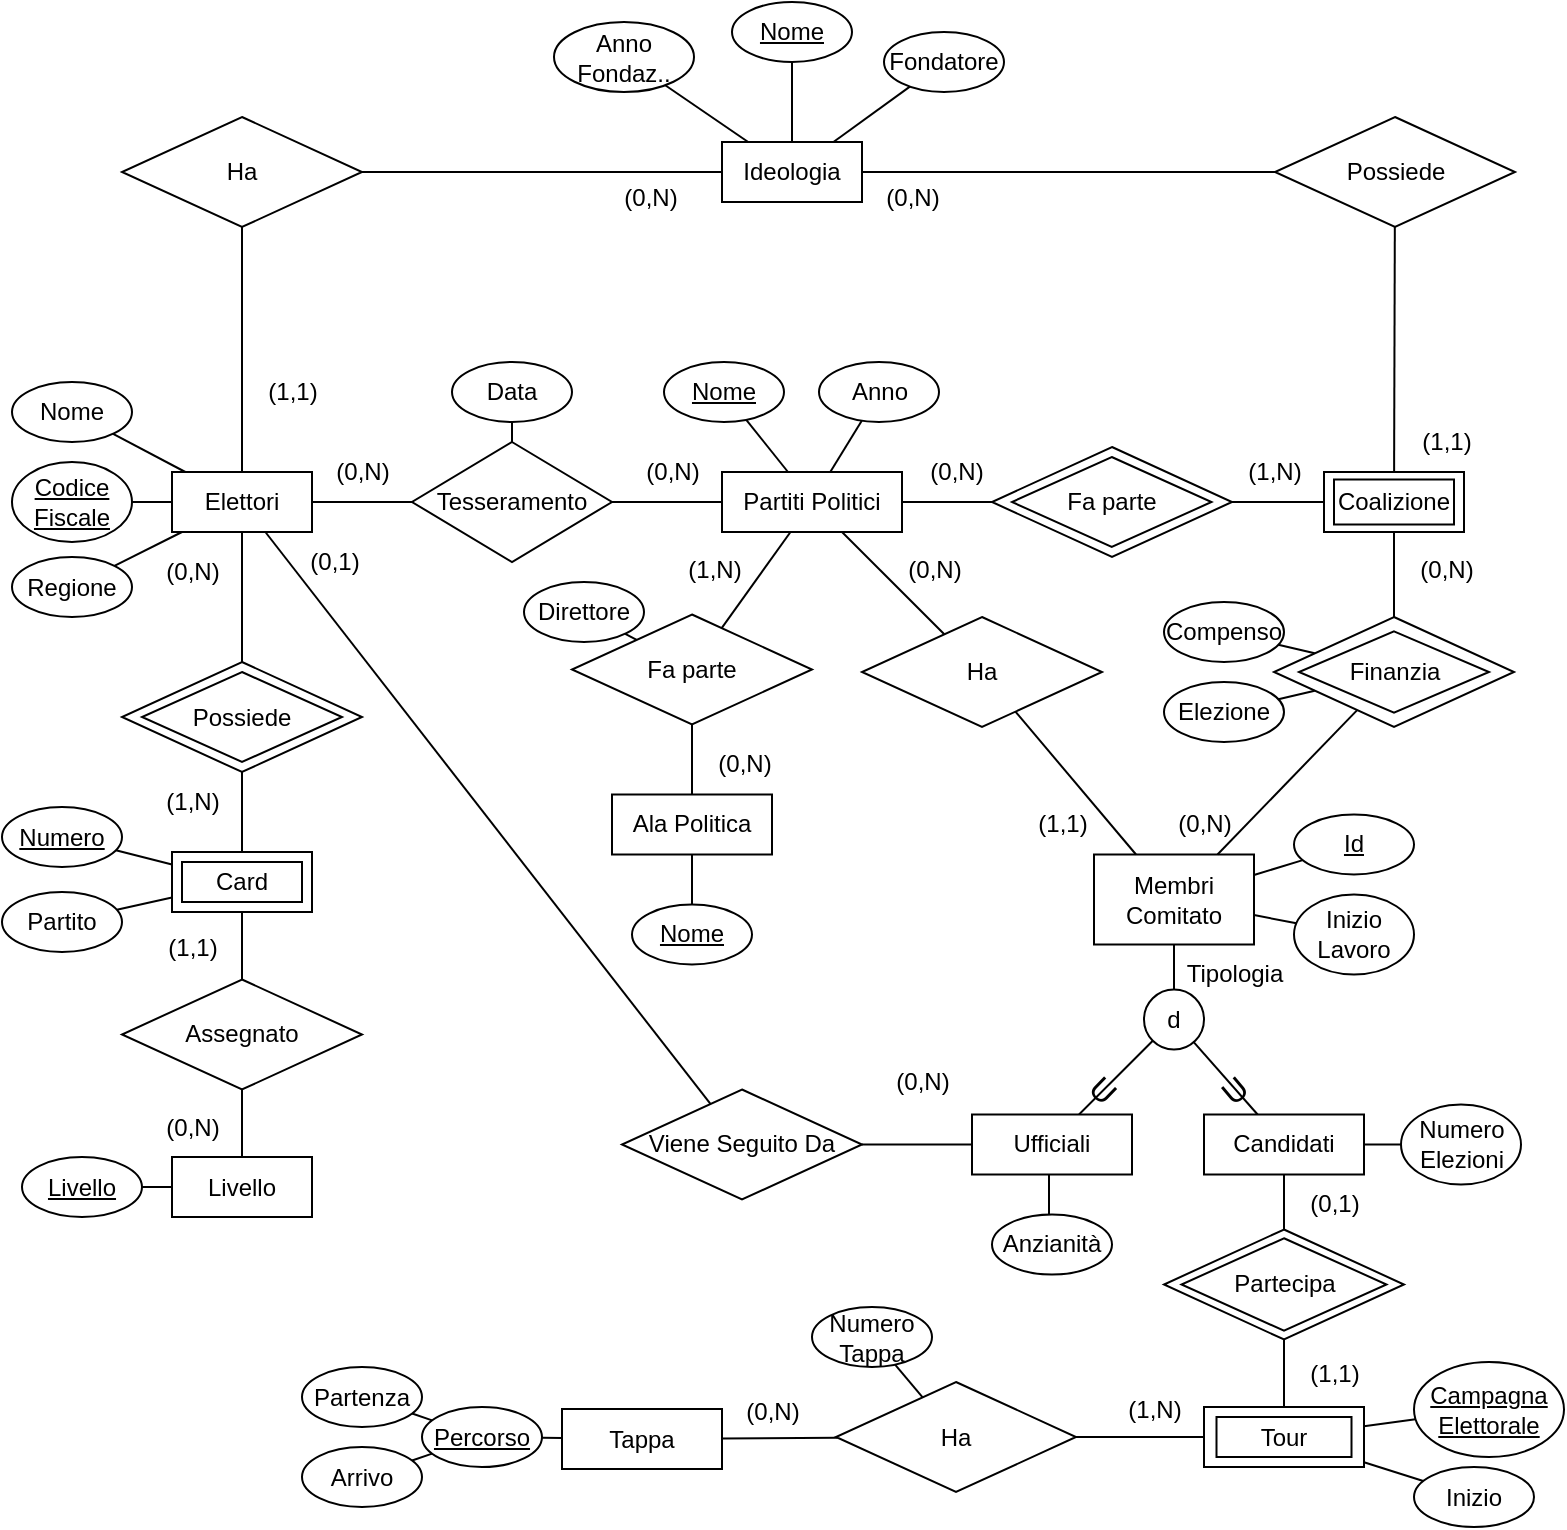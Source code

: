<mxfile version="20.5.0" type="github">
  <diagram id="C5RBs43oDa-KdzZeNtuy" name="Page-1">
    <mxGraphModel dx="1422" dy="771" grid="1" gridSize="10" guides="1" tooltips="1" connect="1" arrows="1" fold="1" page="1" pageScale="1" pageWidth="827" pageHeight="1169" math="0" shadow="0">
      <root>
        <mxCell id="WIyWlLk6GJQsqaUBKTNV-0" />
        <mxCell id="WIyWlLk6GJQsqaUBKTNV-1" parent="WIyWlLk6GJQsqaUBKTNV-0" />
        <mxCell id="VecBHE5CzutG2xnI-Z2K-43" style="edgeStyle=none;rounded=0;orthogonalLoop=1;jettySize=auto;html=1;fontSize=10;endArrow=none;endFill=0;" parent="WIyWlLk6GJQsqaUBKTNV-1" source="VecBHE5CzutG2xnI-Z2K-0" target="VecBHE5CzutG2xnI-Z2K-42" edge="1">
          <mxGeometry relative="1" as="geometry" />
        </mxCell>
        <mxCell id="Xp6c82ui1OhLbbBFLc7a-15" style="edgeStyle=none;rounded=0;orthogonalLoop=1;jettySize=auto;html=1;endArrow=none;endFill=0;" edge="1" parent="WIyWlLk6GJQsqaUBKTNV-1" source="VecBHE5CzutG2xnI-Z2K-0" target="Xp6c82ui1OhLbbBFLc7a-13">
          <mxGeometry relative="1" as="geometry" />
        </mxCell>
        <mxCell id="Xp6c82ui1OhLbbBFLc7a-44" style="edgeStyle=none;rounded=0;orthogonalLoop=1;jettySize=auto;html=1;endArrow=none;endFill=0;" edge="1" parent="WIyWlLk6GJQsqaUBKTNV-1" source="VecBHE5CzutG2xnI-Z2K-0" target="VecBHE5CzutG2xnI-Z2K-12">
          <mxGeometry relative="1" as="geometry" />
        </mxCell>
        <mxCell id="VecBHE5CzutG2xnI-Z2K-0" value="Elettori" style="rounded=0;whiteSpace=wrap;html=1;" parent="WIyWlLk6GJQsqaUBKTNV-1" vertex="1">
          <mxGeometry x="104" y="255" width="70" height="30" as="geometry" />
        </mxCell>
        <mxCell id="VecBHE5CzutG2xnI-Z2K-4" style="rounded=0;orthogonalLoop=1;jettySize=auto;html=1;endArrow=none;endFill=0;" parent="WIyWlLk6GJQsqaUBKTNV-1" source="VecBHE5CzutG2xnI-Z2K-1" target="VecBHE5CzutG2xnI-Z2K-0" edge="1">
          <mxGeometry relative="1" as="geometry" />
        </mxCell>
        <mxCell id="VecBHE5CzutG2xnI-Z2K-1" value="Nome" style="ellipse;whiteSpace=wrap;html=1;" parent="WIyWlLk6GJQsqaUBKTNV-1" vertex="1">
          <mxGeometry x="24" y="210" width="60" height="30" as="geometry" />
        </mxCell>
        <mxCell id="VecBHE5CzutG2xnI-Z2K-5" style="edgeStyle=none;rounded=0;orthogonalLoop=1;jettySize=auto;html=1;endArrow=none;endFill=0;" parent="WIyWlLk6GJQsqaUBKTNV-1" source="VecBHE5CzutG2xnI-Z2K-2" target="VecBHE5CzutG2xnI-Z2K-0" edge="1">
          <mxGeometry relative="1" as="geometry" />
        </mxCell>
        <mxCell id="VecBHE5CzutG2xnI-Z2K-2" value="&lt;u&gt;Codice Fiscale&lt;/u&gt;" style="ellipse;whiteSpace=wrap;html=1;" parent="WIyWlLk6GJQsqaUBKTNV-1" vertex="1">
          <mxGeometry x="24" y="250" width="60" height="40" as="geometry" />
        </mxCell>
        <mxCell id="VecBHE5CzutG2xnI-Z2K-6" style="edgeStyle=none;rounded=0;orthogonalLoop=1;jettySize=auto;html=1;endArrow=none;endFill=0;" parent="WIyWlLk6GJQsqaUBKTNV-1" source="VecBHE5CzutG2xnI-Z2K-3" target="VecBHE5CzutG2xnI-Z2K-0" edge="1">
          <mxGeometry relative="1" as="geometry" />
        </mxCell>
        <mxCell id="VecBHE5CzutG2xnI-Z2K-3" value="Regione" style="ellipse;whiteSpace=wrap;html=1;" parent="WIyWlLk6GJQsqaUBKTNV-1" vertex="1">
          <mxGeometry x="24" y="297.5" width="60" height="30" as="geometry" />
        </mxCell>
        <mxCell id="VecBHE5CzutG2xnI-Z2K-53" style="edgeStyle=none;rounded=0;orthogonalLoop=1;jettySize=auto;html=1;fontSize=10;endArrow=none;endFill=0;" parent="WIyWlLk6GJQsqaUBKTNV-1" source="VecBHE5CzutG2xnI-Z2K-7" target="VecBHE5CzutG2xnI-Z2K-52" edge="1">
          <mxGeometry relative="1" as="geometry" />
        </mxCell>
        <mxCell id="hQM04oU6E0-bpdADEr0j-2" style="rounded=0;orthogonalLoop=1;jettySize=auto;html=1;endArrow=none;endFill=0;" parent="WIyWlLk6GJQsqaUBKTNV-1" source="VecBHE5CzutG2xnI-Z2K-7" target="hQM04oU6E0-bpdADEr0j-1" edge="1">
          <mxGeometry relative="1" as="geometry" />
        </mxCell>
        <mxCell id="hQM04oU6E0-bpdADEr0j-10" style="edgeStyle=none;rounded=0;orthogonalLoop=1;jettySize=auto;html=1;endArrow=none;endFill=0;" parent="WIyWlLk6GJQsqaUBKTNV-1" source="VecBHE5CzutG2xnI-Z2K-7" target="hQM04oU6E0-bpdADEr0j-9" edge="1">
          <mxGeometry relative="1" as="geometry" />
        </mxCell>
        <mxCell id="VecBHE5CzutG2xnI-Z2K-7" value="Partiti Politici" style="rounded=0;whiteSpace=wrap;html=1;" parent="WIyWlLk6GJQsqaUBKTNV-1" vertex="1">
          <mxGeometry x="379" y="255" width="90" height="30" as="geometry" />
        </mxCell>
        <mxCell id="VecBHE5CzutG2xnI-Z2K-10" style="edgeStyle=none;rounded=0;orthogonalLoop=1;jettySize=auto;html=1;endArrow=none;endFill=0;" parent="WIyWlLk6GJQsqaUBKTNV-1" source="VecBHE5CzutG2xnI-Z2K-8" target="VecBHE5CzutG2xnI-Z2K-7" edge="1">
          <mxGeometry relative="1" as="geometry" />
        </mxCell>
        <mxCell id="VecBHE5CzutG2xnI-Z2K-8" value="Nome" style="ellipse;whiteSpace=wrap;html=1;fontStyle=4" parent="WIyWlLk6GJQsqaUBKTNV-1" vertex="1">
          <mxGeometry x="350" y="200" width="60" height="30" as="geometry" />
        </mxCell>
        <mxCell id="VecBHE5CzutG2xnI-Z2K-11" style="edgeStyle=none;rounded=0;orthogonalLoop=1;jettySize=auto;html=1;endArrow=none;endFill=0;" parent="WIyWlLk6GJQsqaUBKTNV-1" source="VecBHE5CzutG2xnI-Z2K-9" target="VecBHE5CzutG2xnI-Z2K-7" edge="1">
          <mxGeometry relative="1" as="geometry" />
        </mxCell>
        <mxCell id="VecBHE5CzutG2xnI-Z2K-9" value="Anno" style="ellipse;whiteSpace=wrap;html=1;" parent="WIyWlLk6GJQsqaUBKTNV-1" vertex="1">
          <mxGeometry x="427.5" y="200" width="60" height="30" as="geometry" />
        </mxCell>
        <mxCell id="VecBHE5CzutG2xnI-Z2K-14" style="edgeStyle=none;rounded=0;orthogonalLoop=1;jettySize=auto;html=1;endArrow=none;endFill=0;" parent="WIyWlLk6GJQsqaUBKTNV-1" source="VecBHE5CzutG2xnI-Z2K-12" target="VecBHE5CzutG2xnI-Z2K-7" edge="1">
          <mxGeometry relative="1" as="geometry" />
        </mxCell>
        <mxCell id="VecBHE5CzutG2xnI-Z2K-12" value="Tesseramento" style="rhombus;whiteSpace=wrap;html=1;" parent="WIyWlLk6GJQsqaUBKTNV-1" vertex="1">
          <mxGeometry x="224" y="240" width="100" height="60" as="geometry" />
        </mxCell>
        <mxCell id="VecBHE5CzutG2xnI-Z2K-16" style="edgeStyle=none;rounded=0;orthogonalLoop=1;jettySize=auto;html=1;endArrow=none;endFill=0;" parent="WIyWlLk6GJQsqaUBKTNV-1" source="VecBHE5CzutG2xnI-Z2K-15" target="VecBHE5CzutG2xnI-Z2K-12" edge="1">
          <mxGeometry relative="1" as="geometry" />
        </mxCell>
        <mxCell id="VecBHE5CzutG2xnI-Z2K-15" value="Data" style="ellipse;whiteSpace=wrap;html=1;fontStyle=0" parent="WIyWlLk6GJQsqaUBKTNV-1" vertex="1">
          <mxGeometry x="244" y="200" width="60" height="30" as="geometry" />
        </mxCell>
        <mxCell id="VecBHE5CzutG2xnI-Z2K-21" style="edgeStyle=none;rounded=0;orthogonalLoop=1;jettySize=auto;html=1;fontSize=10;endArrow=none;endFill=0;" parent="WIyWlLk6GJQsqaUBKTNV-1" source="VecBHE5CzutG2xnI-Z2K-19" target="VecBHE5CzutG2xnI-Z2K-20" edge="1">
          <mxGeometry relative="1" as="geometry">
            <mxPoint x="139" y="411.25" as="targetPoint" />
          </mxGeometry>
        </mxCell>
        <mxCell id="VecBHE5CzutG2xnI-Z2K-31" style="edgeStyle=none;rounded=0;orthogonalLoop=1;jettySize=auto;html=1;fontSize=10;endArrow=none;endFill=0;" parent="WIyWlLk6GJQsqaUBKTNV-1" source="VecBHE5CzutG2xnI-Z2K-19" target="VecBHE5CzutG2xnI-Z2K-28" edge="1">
          <mxGeometry relative="1" as="geometry" />
        </mxCell>
        <mxCell id="VecBHE5CzutG2xnI-Z2K-35" style="edgeStyle=none;rounded=0;orthogonalLoop=1;jettySize=auto;html=1;fontSize=10;endArrow=none;endFill=0;" parent="WIyWlLk6GJQsqaUBKTNV-1" source="VecBHE5CzutG2xnI-Z2K-19" target="VecBHE5CzutG2xnI-Z2K-34" edge="1">
          <mxGeometry relative="1" as="geometry" />
        </mxCell>
        <mxCell id="VecBHE5CzutG2xnI-Z2K-19" value="Card" style="rounded=0;whiteSpace=wrap;html=1;" parent="WIyWlLk6GJQsqaUBKTNV-1" vertex="1">
          <mxGeometry x="104" y="445" width="70" height="30" as="geometry" />
        </mxCell>
        <mxCell id="VecBHE5CzutG2xnI-Z2K-22" style="edgeStyle=none;rounded=0;orthogonalLoop=1;jettySize=auto;html=1;fontSize=10;endArrow=none;endFill=0;" parent="WIyWlLk6GJQsqaUBKTNV-1" source="VecBHE5CzutG2xnI-Z2K-20" target="VecBHE5CzutG2xnI-Z2K-0" edge="1">
          <mxGeometry relative="1" as="geometry" />
        </mxCell>
        <mxCell id="VecBHE5CzutG2xnI-Z2K-20" value="Possiede" style="rhombus;whiteSpace=wrap;html=1;" parent="WIyWlLk6GJQsqaUBKTNV-1" vertex="1">
          <mxGeometry x="79" y="350" width="120" height="55" as="geometry" />
        </mxCell>
        <mxCell id="VecBHE5CzutG2xnI-Z2K-23" value="Card" style="rounded=0;whiteSpace=wrap;html=1;" parent="WIyWlLk6GJQsqaUBKTNV-1" vertex="1">
          <mxGeometry x="109" y="450" width="60" height="20" as="geometry" />
        </mxCell>
        <mxCell id="VecBHE5CzutG2xnI-Z2K-24" value="Possiede" style="rhombus;whiteSpace=wrap;html=1;" parent="WIyWlLk6GJQsqaUBKTNV-1" vertex="1">
          <mxGeometry x="89" y="355" width="100" height="45" as="geometry" />
        </mxCell>
        <mxCell id="VecBHE5CzutG2xnI-Z2K-27" style="edgeStyle=none;rounded=0;orthogonalLoop=1;jettySize=auto;html=1;fontSize=10;endArrow=none;endFill=0;" parent="WIyWlLk6GJQsqaUBKTNV-1" source="VecBHE5CzutG2xnI-Z2K-25" target="VecBHE5CzutG2xnI-Z2K-19" edge="1">
          <mxGeometry relative="1" as="geometry" />
        </mxCell>
        <mxCell id="VecBHE5CzutG2xnI-Z2K-25" value="&lt;u&gt;Numero&lt;/u&gt;" style="ellipse;whiteSpace=wrap;html=1;" parent="WIyWlLk6GJQsqaUBKTNV-1" vertex="1">
          <mxGeometry x="19" y="422.5" width="60" height="30" as="geometry" />
        </mxCell>
        <mxCell id="VecBHE5CzutG2xnI-Z2K-28" value="Partito" style="ellipse;whiteSpace=wrap;html=1;" parent="WIyWlLk6GJQsqaUBKTNV-1" vertex="1">
          <mxGeometry x="19" y="465" width="60" height="30" as="geometry" />
        </mxCell>
        <mxCell id="VecBHE5CzutG2xnI-Z2K-36" style="edgeStyle=none;rounded=0;orthogonalLoop=1;jettySize=auto;html=1;fontSize=10;endArrow=none;endFill=0;" parent="WIyWlLk6GJQsqaUBKTNV-1" source="VecBHE5CzutG2xnI-Z2K-32" target="VecBHE5CzutG2xnI-Z2K-34" edge="1">
          <mxGeometry relative="1" as="geometry" />
        </mxCell>
        <mxCell id="VecBHE5CzutG2xnI-Z2K-32" value="Livello" style="rounded=0;whiteSpace=wrap;html=1;" parent="WIyWlLk6GJQsqaUBKTNV-1" vertex="1">
          <mxGeometry x="104" y="597.5" width="70" height="30" as="geometry" />
        </mxCell>
        <mxCell id="VecBHE5CzutG2xnI-Z2K-34" value="Assegnato" style="rhombus;whiteSpace=wrap;html=1;" parent="WIyWlLk6GJQsqaUBKTNV-1" vertex="1">
          <mxGeometry x="79" y="508.75" width="120" height="55" as="geometry" />
        </mxCell>
        <mxCell id="VecBHE5CzutG2xnI-Z2K-39" style="edgeStyle=none;rounded=0;orthogonalLoop=1;jettySize=auto;html=1;fontSize=10;endArrow=none;endFill=0;" parent="WIyWlLk6GJQsqaUBKTNV-1" source="VecBHE5CzutG2xnI-Z2K-37" target="VecBHE5CzutG2xnI-Z2K-32" edge="1">
          <mxGeometry relative="1" as="geometry" />
        </mxCell>
        <mxCell id="VecBHE5CzutG2xnI-Z2K-37" value="&lt;u&gt;Livello&lt;/u&gt;" style="ellipse;whiteSpace=wrap;html=1;" parent="WIyWlLk6GJQsqaUBKTNV-1" vertex="1">
          <mxGeometry x="29" y="597.5" width="60" height="30" as="geometry" />
        </mxCell>
        <mxCell id="VecBHE5CzutG2xnI-Z2K-50" style="edgeStyle=none;rounded=0;orthogonalLoop=1;jettySize=auto;html=1;fontSize=10;endArrow=none;endFill=0;" parent="WIyWlLk6GJQsqaUBKTNV-1" source="VecBHE5CzutG2xnI-Z2K-41" target="VecBHE5CzutG2xnI-Z2K-49" edge="1">
          <mxGeometry relative="1" as="geometry" />
        </mxCell>
        <mxCell id="VecBHE5CzutG2xnI-Z2K-41" value="Ideologia" style="rounded=0;whiteSpace=wrap;html=1;" parent="WIyWlLk6GJQsqaUBKTNV-1" vertex="1">
          <mxGeometry x="379" y="90" width="70" height="30" as="geometry" />
        </mxCell>
        <mxCell id="VecBHE5CzutG2xnI-Z2K-44" style="edgeStyle=none;rounded=0;orthogonalLoop=1;jettySize=auto;html=1;fontSize=10;endArrow=none;endFill=0;" parent="WIyWlLk6GJQsqaUBKTNV-1" source="VecBHE5CzutG2xnI-Z2K-42" target="VecBHE5CzutG2xnI-Z2K-41" edge="1">
          <mxGeometry relative="1" as="geometry" />
        </mxCell>
        <mxCell id="VecBHE5CzutG2xnI-Z2K-42" value="Ha" style="rhombus;whiteSpace=wrap;html=1;" parent="WIyWlLk6GJQsqaUBKTNV-1" vertex="1">
          <mxGeometry x="79" y="77.5" width="120" height="55" as="geometry" />
        </mxCell>
        <mxCell id="VecBHE5CzutG2xnI-Z2K-46" style="edgeStyle=none;rounded=0;orthogonalLoop=1;jettySize=auto;html=1;fontSize=10;endArrow=none;endFill=0;" parent="WIyWlLk6GJQsqaUBKTNV-1" source="VecBHE5CzutG2xnI-Z2K-45" target="VecBHE5CzutG2xnI-Z2K-41" edge="1">
          <mxGeometry relative="1" as="geometry" />
        </mxCell>
        <mxCell id="VecBHE5CzutG2xnI-Z2K-45" value="Nome" style="ellipse;whiteSpace=wrap;html=1;fontStyle=4" parent="WIyWlLk6GJQsqaUBKTNV-1" vertex="1">
          <mxGeometry x="384" y="20" width="60" height="30" as="geometry" />
        </mxCell>
        <mxCell id="VecBHE5CzutG2xnI-Z2K-48" style="edgeStyle=none;rounded=0;orthogonalLoop=1;jettySize=auto;html=1;fontSize=10;endArrow=none;endFill=0;" parent="WIyWlLk6GJQsqaUBKTNV-1" source="VecBHE5CzutG2xnI-Z2K-47" target="VecBHE5CzutG2xnI-Z2K-41" edge="1">
          <mxGeometry relative="1" as="geometry" />
        </mxCell>
        <mxCell id="VecBHE5CzutG2xnI-Z2K-47" value="Anno&lt;br&gt;Fondaz.." style="ellipse;whiteSpace=wrap;html=1;" parent="WIyWlLk6GJQsqaUBKTNV-1" vertex="1">
          <mxGeometry x="295" y="30" width="70" height="35" as="geometry" />
        </mxCell>
        <mxCell id="VecBHE5CzutG2xnI-Z2K-49" value="Fondatore" style="ellipse;whiteSpace=wrap;html=1;" parent="WIyWlLk6GJQsqaUBKTNV-1" vertex="1">
          <mxGeometry x="460" y="35" width="60" height="30" as="geometry" />
        </mxCell>
        <mxCell id="VecBHE5CzutG2xnI-Z2K-54" style="edgeStyle=none;rounded=0;orthogonalLoop=1;jettySize=auto;html=1;fontSize=10;endArrow=none;endFill=0;" parent="WIyWlLk6GJQsqaUBKTNV-1" source="VecBHE5CzutG2xnI-Z2K-51" target="VecBHE5CzutG2xnI-Z2K-52" edge="1">
          <mxGeometry relative="1" as="geometry">
            <mxPoint x="628" y="270" as="targetPoint" />
          </mxGeometry>
        </mxCell>
        <mxCell id="VecBHE5CzutG2xnI-Z2K-51" value="Coalizione" style="rounded=0;whiteSpace=wrap;html=1;" parent="WIyWlLk6GJQsqaUBKTNV-1" vertex="1">
          <mxGeometry x="680" y="255" width="70" height="30" as="geometry" />
        </mxCell>
        <mxCell id="VecBHE5CzutG2xnI-Z2K-52" value="Fa parte" style="rhombus;whiteSpace=wrap;html=1;" parent="WIyWlLk6GJQsqaUBKTNV-1" vertex="1">
          <mxGeometry x="514" y="242.5" width="120" height="55" as="geometry" />
        </mxCell>
        <mxCell id="VecBHE5CzutG2xnI-Z2K-58" style="edgeStyle=none;rounded=0;orthogonalLoop=1;jettySize=auto;html=1;fontSize=10;endArrow=none;endFill=0;" parent="WIyWlLk6GJQsqaUBKTNV-1" source="VecBHE5CzutG2xnI-Z2K-57" target="VecBHE5CzutG2xnI-Z2K-51" edge="1">
          <mxGeometry relative="1" as="geometry" />
        </mxCell>
        <mxCell id="VecBHE5CzutG2xnI-Z2K-59" style="edgeStyle=none;rounded=0;orthogonalLoop=1;jettySize=auto;html=1;fontSize=10;endArrow=none;endFill=0;" parent="WIyWlLk6GJQsqaUBKTNV-1" source="VecBHE5CzutG2xnI-Z2K-57" target="VecBHE5CzutG2xnI-Z2K-41" edge="1">
          <mxGeometry relative="1" as="geometry" />
        </mxCell>
        <mxCell id="VecBHE5CzutG2xnI-Z2K-57" value="Possiede" style="rhombus;whiteSpace=wrap;html=1;" parent="WIyWlLk6GJQsqaUBKTNV-1" vertex="1">
          <mxGeometry x="655.5" y="77.5" width="120" height="55" as="geometry" />
        </mxCell>
        <mxCell id="hQM04oU6E0-bpdADEr0j-5" style="edgeStyle=none;rounded=0;orthogonalLoop=1;jettySize=auto;html=1;endArrow=none;endFill=0;" parent="WIyWlLk6GJQsqaUBKTNV-1" source="hQM04oU6E0-bpdADEr0j-0" target="hQM04oU6E0-bpdADEr0j-4" edge="1">
          <mxGeometry relative="1" as="geometry" />
        </mxCell>
        <mxCell id="hQM04oU6E0-bpdADEr0j-0" value="Ala Politica" style="rounded=0;whiteSpace=wrap;html=1;" parent="WIyWlLk6GJQsqaUBKTNV-1" vertex="1">
          <mxGeometry x="324" y="416.25" width="80" height="30" as="geometry" />
        </mxCell>
        <mxCell id="hQM04oU6E0-bpdADEr0j-3" style="edgeStyle=none;rounded=0;orthogonalLoop=1;jettySize=auto;html=1;endArrow=none;endFill=0;" parent="WIyWlLk6GJQsqaUBKTNV-1" source="hQM04oU6E0-bpdADEr0j-1" target="hQM04oU6E0-bpdADEr0j-0" edge="1">
          <mxGeometry relative="1" as="geometry" />
        </mxCell>
        <mxCell id="hQM04oU6E0-bpdADEr0j-7" style="edgeStyle=none;rounded=0;orthogonalLoop=1;jettySize=auto;html=1;endArrow=none;endFill=0;" parent="WIyWlLk6GJQsqaUBKTNV-1" source="hQM04oU6E0-bpdADEr0j-1" target="hQM04oU6E0-bpdADEr0j-6" edge="1">
          <mxGeometry relative="1" as="geometry" />
        </mxCell>
        <mxCell id="hQM04oU6E0-bpdADEr0j-1" value="Fa parte" style="rhombus;whiteSpace=wrap;html=1;" parent="WIyWlLk6GJQsqaUBKTNV-1" vertex="1">
          <mxGeometry x="304" y="326.25" width="120" height="55" as="geometry" />
        </mxCell>
        <mxCell id="hQM04oU6E0-bpdADEr0j-4" value="Nome" style="ellipse;whiteSpace=wrap;html=1;fontStyle=4" parent="WIyWlLk6GJQsqaUBKTNV-1" vertex="1">
          <mxGeometry x="334" y="471.25" width="60" height="30" as="geometry" />
        </mxCell>
        <mxCell id="hQM04oU6E0-bpdADEr0j-6" value="Direttore" style="ellipse;whiteSpace=wrap;html=1;fontStyle=0" parent="WIyWlLk6GJQsqaUBKTNV-1" vertex="1">
          <mxGeometry x="280" y="310" width="60" height="30" as="geometry" />
        </mxCell>
        <mxCell id="hQM04oU6E0-bpdADEr0j-31" style="edgeStyle=none;rounded=0;orthogonalLoop=1;jettySize=auto;html=1;fontSize=16;endArrow=none;endFill=0;" parent="WIyWlLk6GJQsqaUBKTNV-1" source="hQM04oU6E0-bpdADEr0j-8" target="hQM04oU6E0-bpdADEr0j-29" edge="1">
          <mxGeometry relative="1" as="geometry" />
        </mxCell>
        <mxCell id="hQM04oU6E0-bpdADEr0j-32" style="edgeStyle=none;rounded=0;orthogonalLoop=1;jettySize=auto;html=1;fontSize=16;endArrow=none;endFill=0;" parent="WIyWlLk6GJQsqaUBKTNV-1" source="hQM04oU6E0-bpdADEr0j-8" target="hQM04oU6E0-bpdADEr0j-30" edge="1">
          <mxGeometry relative="1" as="geometry" />
        </mxCell>
        <mxCell id="hQM04oU6E0-bpdADEr0j-8" value="Membri Comitato" style="rounded=0;whiteSpace=wrap;html=1;" parent="WIyWlLk6GJQsqaUBKTNV-1" vertex="1">
          <mxGeometry x="565" y="446.25" width="80" height="45" as="geometry" />
        </mxCell>
        <mxCell id="hQM04oU6E0-bpdADEr0j-11" style="edgeStyle=none;rounded=0;orthogonalLoop=1;jettySize=auto;html=1;endArrow=none;endFill=0;" parent="WIyWlLk6GJQsqaUBKTNV-1" source="hQM04oU6E0-bpdADEr0j-9" target="hQM04oU6E0-bpdADEr0j-8" edge="1">
          <mxGeometry relative="1" as="geometry" />
        </mxCell>
        <mxCell id="hQM04oU6E0-bpdADEr0j-9" value="Ha" style="rhombus;whiteSpace=wrap;html=1;" parent="WIyWlLk6GJQsqaUBKTNV-1" vertex="1">
          <mxGeometry x="449" y="327.5" width="120" height="55" as="geometry" />
        </mxCell>
        <mxCell id="hQM04oU6E0-bpdADEr0j-14" style="edgeStyle=none;rounded=0;orthogonalLoop=1;jettySize=auto;html=1;entryX=0.5;entryY=1;entryDx=0;entryDy=0;endArrow=none;endFill=0;" parent="WIyWlLk6GJQsqaUBKTNV-1" source="hQM04oU6E0-bpdADEr0j-13" target="hQM04oU6E0-bpdADEr0j-8" edge="1">
          <mxGeometry relative="1" as="geometry">
            <mxPoint x="603" y="518.75" as="sourcePoint" />
          </mxGeometry>
        </mxCell>
        <mxCell id="hQM04oU6E0-bpdADEr0j-19" style="edgeStyle=none;rounded=0;orthogonalLoop=1;jettySize=auto;html=1;endArrow=none;endFill=0;" parent="WIyWlLk6GJQsqaUBKTNV-1" source="hQM04oU6E0-bpdADEr0j-13" target="hQM04oU6E0-bpdADEr0j-17" edge="1">
          <mxGeometry relative="1" as="geometry" />
        </mxCell>
        <mxCell id="hQM04oU6E0-bpdADEr0j-20" style="edgeStyle=none;rounded=0;orthogonalLoop=1;jettySize=auto;html=1;endArrow=none;endFill=0;" parent="WIyWlLk6GJQsqaUBKTNV-1" source="hQM04oU6E0-bpdADEr0j-13" edge="1">
          <mxGeometry relative="1" as="geometry">
            <mxPoint x="557.5" y="576.25" as="targetPoint" />
          </mxGeometry>
        </mxCell>
        <mxCell id="hQM04oU6E0-bpdADEr0j-13" value="d" style="ellipse;whiteSpace=wrap;html=1;aspect=fixed;" parent="WIyWlLk6GJQsqaUBKTNV-1" vertex="1">
          <mxGeometry x="590" y="513.75" width="30" height="30" as="geometry" />
        </mxCell>
        <mxCell id="hQM04oU6E0-bpdADEr0j-15" value="Tipologia" style="text;html=1;resizable=0;autosize=1;align=center;verticalAlign=middle;points=[];fillColor=none;strokeColor=none;rounded=0;" parent="WIyWlLk6GJQsqaUBKTNV-1" vertex="1">
          <mxGeometry x="600" y="491.25" width="70" height="30" as="geometry" />
        </mxCell>
        <mxCell id="hQM04oU6E0-bpdADEr0j-36" style="edgeStyle=none;rounded=0;orthogonalLoop=1;jettySize=auto;html=1;fontSize=16;endArrow=none;endFill=0;" parent="WIyWlLk6GJQsqaUBKTNV-1" source="hQM04oU6E0-bpdADEr0j-17" target="hQM04oU6E0-bpdADEr0j-35" edge="1">
          <mxGeometry relative="1" as="geometry" />
        </mxCell>
        <mxCell id="Xp6c82ui1OhLbbBFLc7a-18" style="edgeStyle=none;rounded=0;orthogonalLoop=1;jettySize=auto;html=1;endArrow=none;endFill=0;" edge="1" parent="WIyWlLk6GJQsqaUBKTNV-1" source="hQM04oU6E0-bpdADEr0j-17" target="Xp6c82ui1OhLbbBFLc7a-17">
          <mxGeometry relative="1" as="geometry" />
        </mxCell>
        <mxCell id="hQM04oU6E0-bpdADEr0j-17" value="Candidati" style="rounded=0;whiteSpace=wrap;html=1;" parent="WIyWlLk6GJQsqaUBKTNV-1" vertex="1">
          <mxGeometry x="620" y="576.25" width="80" height="30" as="geometry" />
        </mxCell>
        <mxCell id="Xp6c82ui1OhLbbBFLc7a-12" style="edgeStyle=none;rounded=0;orthogonalLoop=1;jettySize=auto;html=1;endArrow=none;endFill=0;" edge="1" parent="WIyWlLk6GJQsqaUBKTNV-1">
          <mxGeometry relative="1" as="geometry">
            <mxPoint x="542.5" y="606.25" as="sourcePoint" />
            <mxPoint x="542.5" y="628.75" as="targetPoint" />
          </mxGeometry>
        </mxCell>
        <mxCell id="Xp6c82ui1OhLbbBFLc7a-14" style="edgeStyle=none;rounded=0;orthogonalLoop=1;jettySize=auto;html=1;endArrow=none;endFill=0;" edge="1" parent="WIyWlLk6GJQsqaUBKTNV-1" source="hQM04oU6E0-bpdADEr0j-18" target="Xp6c82ui1OhLbbBFLc7a-13">
          <mxGeometry relative="1" as="geometry" />
        </mxCell>
        <mxCell id="hQM04oU6E0-bpdADEr0j-18" value="Ufficiali" style="rounded=0;whiteSpace=wrap;html=1;" parent="WIyWlLk6GJQsqaUBKTNV-1" vertex="1">
          <mxGeometry x="504" y="576.25" width="80" height="30" as="geometry" />
        </mxCell>
        <mxCell id="hQM04oU6E0-bpdADEr0j-21" value="U" style="text;html=1;strokeColor=none;fillColor=none;align=center;verticalAlign=middle;whiteSpace=wrap;rounded=0;fontStyle=0;rotation=44;fontSize=16;" parent="WIyWlLk6GJQsqaUBKTNV-1" vertex="1">
          <mxGeometry x="540" y="548.75" width="60" height="30" as="geometry" />
        </mxCell>
        <mxCell id="hQM04oU6E0-bpdADEr0j-22" value="U" style="text;html=1;strokeColor=none;fillColor=none;align=center;verticalAlign=middle;whiteSpace=wrap;rounded=0;fontStyle=0;rotation=-40;fontSize=16;" parent="WIyWlLk6GJQsqaUBKTNV-1" vertex="1">
          <mxGeometry x="605" y="548.75" width="60" height="30" as="geometry" />
        </mxCell>
        <mxCell id="hQM04oU6E0-bpdADEr0j-29" value="Id" style="ellipse;whiteSpace=wrap;html=1;fontStyle=4" parent="WIyWlLk6GJQsqaUBKTNV-1" vertex="1">
          <mxGeometry x="665" y="426.25" width="60" height="30" as="geometry" />
        </mxCell>
        <mxCell id="hQM04oU6E0-bpdADEr0j-30" value="Inizio Lavoro" style="ellipse;whiteSpace=wrap;html=1;fontStyle=0" parent="WIyWlLk6GJQsqaUBKTNV-1" vertex="1">
          <mxGeometry x="665" y="466.25" width="60" height="40" as="geometry" />
        </mxCell>
        <mxCell id="hQM04oU6E0-bpdADEr0j-35" value="Numero Elezioni" style="ellipse;whiteSpace=wrap;html=1;fontStyle=0" parent="WIyWlLk6GJQsqaUBKTNV-1" vertex="1">
          <mxGeometry x="718.5" y="571.25" width="60" height="40" as="geometry" />
        </mxCell>
        <mxCell id="hQM04oU6E0-bpdADEr0j-39" style="edgeStyle=none;rounded=0;orthogonalLoop=1;jettySize=auto;html=1;fontSize=16;endArrow=none;endFill=0;" parent="WIyWlLk6GJQsqaUBKTNV-1" source="hQM04oU6E0-bpdADEr0j-37" target="VecBHE5CzutG2xnI-Z2K-51" edge="1">
          <mxGeometry relative="1" as="geometry" />
        </mxCell>
        <mxCell id="hQM04oU6E0-bpdADEr0j-40" style="edgeStyle=none;rounded=0;orthogonalLoop=1;jettySize=auto;html=1;fontSize=16;endArrow=none;endFill=0;" parent="WIyWlLk6GJQsqaUBKTNV-1" source="hQM04oU6E0-bpdADEr0j-37" target="hQM04oU6E0-bpdADEr0j-8" edge="1">
          <mxGeometry relative="1" as="geometry" />
        </mxCell>
        <mxCell id="hQM04oU6E0-bpdADEr0j-42" style="edgeStyle=none;rounded=0;orthogonalLoop=1;jettySize=auto;html=1;fontSize=16;endArrow=none;endFill=0;" parent="WIyWlLk6GJQsqaUBKTNV-1" source="hQM04oU6E0-bpdADEr0j-37" target="hQM04oU6E0-bpdADEr0j-41" edge="1">
          <mxGeometry relative="1" as="geometry" />
        </mxCell>
        <mxCell id="hQM04oU6E0-bpdADEr0j-37" value="Finanzia" style="rhombus;whiteSpace=wrap;html=1;" parent="WIyWlLk6GJQsqaUBKTNV-1" vertex="1">
          <mxGeometry x="655" y="327.5" width="120" height="55" as="geometry" />
        </mxCell>
        <mxCell id="hQM04oU6E0-bpdADEr0j-41" value="Compenso" style="ellipse;whiteSpace=wrap;html=1;fontStyle=0" parent="WIyWlLk6GJQsqaUBKTNV-1" vertex="1">
          <mxGeometry x="600" y="320" width="60" height="30" as="geometry" />
        </mxCell>
        <mxCell id="Xp6c82ui1OhLbbBFLc7a-11" value="Anzianità" style="ellipse;whiteSpace=wrap;html=1;fontStyle=0" vertex="1" parent="WIyWlLk6GJQsqaUBKTNV-1">
          <mxGeometry x="514" y="626.25" width="60" height="30" as="geometry" />
        </mxCell>
        <mxCell id="Xp6c82ui1OhLbbBFLc7a-13" value="Viene Seguito Da" style="rhombus;whiteSpace=wrap;html=1;" vertex="1" parent="WIyWlLk6GJQsqaUBKTNV-1">
          <mxGeometry x="329" y="563.75" width="120" height="55" as="geometry" />
        </mxCell>
        <mxCell id="Xp6c82ui1OhLbbBFLc7a-19" style="edgeStyle=none;rounded=0;orthogonalLoop=1;jettySize=auto;html=1;endArrow=none;endFill=0;" edge="1" parent="WIyWlLk6GJQsqaUBKTNV-1" source="Xp6c82ui1OhLbbBFLc7a-16" target="Xp6c82ui1OhLbbBFLc7a-17">
          <mxGeometry relative="1" as="geometry" />
        </mxCell>
        <mxCell id="Xp6c82ui1OhLbbBFLc7a-21" style="edgeStyle=none;rounded=0;orthogonalLoop=1;jettySize=auto;html=1;endArrow=none;endFill=0;" edge="1" parent="WIyWlLk6GJQsqaUBKTNV-1" source="Xp6c82ui1OhLbbBFLc7a-16" target="Xp6c82ui1OhLbbBFLc7a-20">
          <mxGeometry relative="1" as="geometry" />
        </mxCell>
        <mxCell id="Xp6c82ui1OhLbbBFLc7a-70" style="edgeStyle=none;rounded=0;orthogonalLoop=1;jettySize=auto;html=1;endArrow=none;endFill=0;" edge="1" parent="WIyWlLk6GJQsqaUBKTNV-1" source="Xp6c82ui1OhLbbBFLc7a-16" target="Xp6c82ui1OhLbbBFLc7a-69">
          <mxGeometry relative="1" as="geometry" />
        </mxCell>
        <mxCell id="Xp6c82ui1OhLbbBFLc7a-16" value="Tour" style="rounded=0;whiteSpace=wrap;html=1;" vertex="1" parent="WIyWlLk6GJQsqaUBKTNV-1">
          <mxGeometry x="620" y="722.5" width="80" height="30" as="geometry" />
        </mxCell>
        <mxCell id="Xp6c82ui1OhLbbBFLc7a-17" value="Partecipa" style="rhombus;whiteSpace=wrap;html=1;" vertex="1" parent="WIyWlLk6GJQsqaUBKTNV-1">
          <mxGeometry x="600" y="633.75" width="120" height="55" as="geometry" />
        </mxCell>
        <mxCell id="Xp6c82ui1OhLbbBFLc7a-20" value="Inizio" style="ellipse;whiteSpace=wrap;html=1;fontStyle=0" vertex="1" parent="WIyWlLk6GJQsqaUBKTNV-1">
          <mxGeometry x="725" y="752.5" width="60" height="30" as="geometry" />
        </mxCell>
        <mxCell id="Xp6c82ui1OhLbbBFLc7a-24" style="edgeStyle=none;rounded=0;orthogonalLoop=1;jettySize=auto;html=1;exitX=0.5;exitY=1;exitDx=0;exitDy=0;endArrow=none;endFill=0;" edge="1" parent="WIyWlLk6GJQsqaUBKTNV-1">
          <mxGeometry relative="1" as="geometry">
            <mxPoint x="755" y="732.5" as="sourcePoint" />
            <mxPoint x="755" y="732.5" as="targetPoint" />
          </mxGeometry>
        </mxCell>
        <mxCell id="Xp6c82ui1OhLbbBFLc7a-25" value="Tappa" style="rounded=0;whiteSpace=wrap;html=1;" vertex="1" parent="WIyWlLk6GJQsqaUBKTNV-1">
          <mxGeometry x="299" y="723.5" width="80" height="30" as="geometry" />
        </mxCell>
        <mxCell id="Xp6c82ui1OhLbbBFLc7a-40" style="edgeStyle=none;rounded=0;orthogonalLoop=1;jettySize=auto;html=1;endArrow=none;endFill=0;" edge="1" parent="WIyWlLk6GJQsqaUBKTNV-1" source="Xp6c82ui1OhLbbBFLc7a-28" target="Xp6c82ui1OhLbbBFLc7a-38">
          <mxGeometry relative="1" as="geometry" />
        </mxCell>
        <mxCell id="Xp6c82ui1OhLbbBFLc7a-28" value="Partenza" style="ellipse;whiteSpace=wrap;html=1;fontStyle=0" vertex="1" parent="WIyWlLk6GJQsqaUBKTNV-1">
          <mxGeometry x="169" y="702.5" width="60" height="30" as="geometry" />
        </mxCell>
        <mxCell id="Xp6c82ui1OhLbbBFLc7a-41" style="edgeStyle=none;rounded=0;orthogonalLoop=1;jettySize=auto;html=1;endArrow=none;endFill=0;" edge="1" parent="WIyWlLk6GJQsqaUBKTNV-1" source="Xp6c82ui1OhLbbBFLc7a-30" target="Xp6c82ui1OhLbbBFLc7a-38">
          <mxGeometry relative="1" as="geometry" />
        </mxCell>
        <mxCell id="Xp6c82ui1OhLbbBFLc7a-30" value="Arrivo" style="ellipse;whiteSpace=wrap;html=1;fontStyle=0" vertex="1" parent="WIyWlLk6GJQsqaUBKTNV-1">
          <mxGeometry x="169" y="742.5" width="60" height="30" as="geometry" />
        </mxCell>
        <mxCell id="Xp6c82ui1OhLbbBFLc7a-34" style="edgeStyle=none;rounded=0;orthogonalLoop=1;jettySize=auto;html=1;endArrow=none;endFill=0;" edge="1" parent="WIyWlLk6GJQsqaUBKTNV-1" source="Xp6c82ui1OhLbbBFLc7a-33" target="Xp6c82ui1OhLbbBFLc7a-16">
          <mxGeometry relative="1" as="geometry">
            <mxPoint x="557.5" y="737.5" as="sourcePoint" />
          </mxGeometry>
        </mxCell>
        <mxCell id="Xp6c82ui1OhLbbBFLc7a-35" style="edgeStyle=none;rounded=0;orthogonalLoop=1;jettySize=auto;html=1;endArrow=none;endFill=0;" edge="1" parent="WIyWlLk6GJQsqaUBKTNV-1" source="Xp6c82ui1OhLbbBFLc7a-33" target="Xp6c82ui1OhLbbBFLc7a-25">
          <mxGeometry relative="1" as="geometry" />
        </mxCell>
        <mxCell id="Xp6c82ui1OhLbbBFLc7a-33" value="Ha" style="rhombus;whiteSpace=wrap;html=1;" vertex="1" parent="WIyWlLk6GJQsqaUBKTNV-1">
          <mxGeometry x="436" y="710" width="120" height="55" as="geometry" />
        </mxCell>
        <mxCell id="Xp6c82ui1OhLbbBFLc7a-37" style="edgeStyle=none;rounded=0;orthogonalLoop=1;jettySize=auto;html=1;endArrow=none;endFill=0;" edge="1" parent="WIyWlLk6GJQsqaUBKTNV-1" source="Xp6c82ui1OhLbbBFLc7a-36" target="Xp6c82ui1OhLbbBFLc7a-33">
          <mxGeometry relative="1" as="geometry" />
        </mxCell>
        <mxCell id="Xp6c82ui1OhLbbBFLc7a-36" value="Numero Tappa" style="ellipse;whiteSpace=wrap;html=1;fontStyle=0" vertex="1" parent="WIyWlLk6GJQsqaUBKTNV-1">
          <mxGeometry x="424" y="672.5" width="60" height="30" as="geometry" />
        </mxCell>
        <mxCell id="Xp6c82ui1OhLbbBFLc7a-39" style="edgeStyle=none;rounded=0;orthogonalLoop=1;jettySize=auto;html=1;endArrow=none;endFill=0;" edge="1" parent="WIyWlLk6GJQsqaUBKTNV-1" source="Xp6c82ui1OhLbbBFLc7a-38" target="Xp6c82ui1OhLbbBFLc7a-25">
          <mxGeometry relative="1" as="geometry" />
        </mxCell>
        <mxCell id="Xp6c82ui1OhLbbBFLc7a-38" value="Percorso" style="ellipse;whiteSpace=wrap;html=1;fontStyle=4" vertex="1" parent="WIyWlLk6GJQsqaUBKTNV-1">
          <mxGeometry x="229" y="722.5" width="60" height="30" as="geometry" />
        </mxCell>
        <mxCell id="Xp6c82ui1OhLbbBFLc7a-42" value="(0,N)" style="text;html=1;resizable=0;autosize=1;align=center;verticalAlign=middle;points=[];fillColor=none;strokeColor=none;rounded=0;" vertex="1" parent="WIyWlLk6GJQsqaUBKTNV-1">
          <mxGeometry x="89" y="290" width="50" height="30" as="geometry" />
        </mxCell>
        <mxCell id="Xp6c82ui1OhLbbBFLc7a-43" value="(0,N)" style="text;html=1;resizable=0;autosize=1;align=center;verticalAlign=middle;points=[];fillColor=none;strokeColor=none;rounded=0;" vertex="1" parent="WIyWlLk6GJQsqaUBKTNV-1">
          <mxGeometry x="329" y="240" width="50" height="30" as="geometry" />
        </mxCell>
        <mxCell id="Xp6c82ui1OhLbbBFLc7a-45" value="(0,N)" style="text;html=1;resizable=0;autosize=1;align=center;verticalAlign=middle;points=[];fillColor=none;strokeColor=none;rounded=0;" vertex="1" parent="WIyWlLk6GJQsqaUBKTNV-1">
          <mxGeometry x="174" y="240" width="50" height="30" as="geometry" />
        </mxCell>
        <mxCell id="Xp6c82ui1OhLbbBFLc7a-46" value="(1,N)" style="text;html=1;resizable=0;autosize=1;align=center;verticalAlign=middle;points=[];fillColor=none;strokeColor=none;rounded=0;" vertex="1" parent="WIyWlLk6GJQsqaUBKTNV-1">
          <mxGeometry x="89" y="405" width="50" height="30" as="geometry" />
        </mxCell>
        <mxCell id="Xp6c82ui1OhLbbBFLc7a-48" value="(1,1)" style="text;html=1;resizable=0;autosize=1;align=center;verticalAlign=middle;points=[];fillColor=none;strokeColor=none;rounded=0;" vertex="1" parent="WIyWlLk6GJQsqaUBKTNV-1">
          <mxGeometry x="89" y="477.5" width="50" height="30" as="geometry" />
        </mxCell>
        <mxCell id="Xp6c82ui1OhLbbBFLc7a-49" value="(0,N)" style="text;html=1;resizable=0;autosize=1;align=center;verticalAlign=middle;points=[];fillColor=none;strokeColor=none;rounded=0;" vertex="1" parent="WIyWlLk6GJQsqaUBKTNV-1">
          <mxGeometry x="89" y="567.5" width="50" height="30" as="geometry" />
        </mxCell>
        <mxCell id="Xp6c82ui1OhLbbBFLc7a-50" value="(1,1)" style="text;html=1;resizable=0;autosize=1;align=center;verticalAlign=middle;points=[];fillColor=none;strokeColor=none;rounded=0;" vertex="1" parent="WIyWlLk6GJQsqaUBKTNV-1">
          <mxGeometry x="139" y="200" width="50" height="30" as="geometry" />
        </mxCell>
        <mxCell id="Xp6c82ui1OhLbbBFLc7a-51" value="(0,N)" style="text;html=1;resizable=0;autosize=1;align=center;verticalAlign=middle;points=[];fillColor=none;strokeColor=none;rounded=0;" vertex="1" parent="WIyWlLk6GJQsqaUBKTNV-1">
          <mxGeometry x="317.5" y="102.5" width="50" height="30" as="geometry" />
        </mxCell>
        <mxCell id="Xp6c82ui1OhLbbBFLc7a-52" value="(0,N)" style="text;html=1;resizable=0;autosize=1;align=center;verticalAlign=middle;points=[];fillColor=none;strokeColor=none;rounded=0;" vertex="1" parent="WIyWlLk6GJQsqaUBKTNV-1">
          <mxGeometry x="471" y="240" width="50" height="30" as="geometry" />
        </mxCell>
        <mxCell id="Xp6c82ui1OhLbbBFLc7a-53" value="(1,N)" style="text;html=1;resizable=0;autosize=1;align=center;verticalAlign=middle;points=[];fillColor=none;strokeColor=none;rounded=0;" vertex="1" parent="WIyWlLk6GJQsqaUBKTNV-1">
          <mxGeometry x="630" y="240" width="50" height="30" as="geometry" />
        </mxCell>
        <mxCell id="Xp6c82ui1OhLbbBFLc7a-54" value="(1,1)" style="text;html=1;resizable=0;autosize=1;align=center;verticalAlign=middle;points=[];fillColor=none;strokeColor=none;rounded=0;" vertex="1" parent="WIyWlLk6GJQsqaUBKTNV-1">
          <mxGeometry x="715.5" y="225" width="50" height="30" as="geometry" />
        </mxCell>
        <mxCell id="Xp6c82ui1OhLbbBFLc7a-55" value="(0,N)" style="text;html=1;resizable=0;autosize=1;align=center;verticalAlign=middle;points=[];fillColor=none;strokeColor=none;rounded=0;" vertex="1" parent="WIyWlLk6GJQsqaUBKTNV-1">
          <mxGeometry x="449" y="102.5" width="50" height="30" as="geometry" />
        </mxCell>
        <mxCell id="Xp6c82ui1OhLbbBFLc7a-56" value="(1,N)" style="text;html=1;resizable=0;autosize=1;align=center;verticalAlign=middle;points=[];fillColor=none;strokeColor=none;rounded=0;" vertex="1" parent="WIyWlLk6GJQsqaUBKTNV-1">
          <mxGeometry x="350" y="288.75" width="50" height="30" as="geometry" />
        </mxCell>
        <mxCell id="Xp6c82ui1OhLbbBFLc7a-57" value="(0,N)" style="text;html=1;resizable=0;autosize=1;align=center;verticalAlign=middle;points=[];fillColor=none;strokeColor=none;rounded=0;" vertex="1" parent="WIyWlLk6GJQsqaUBKTNV-1">
          <mxGeometry x="365" y="386.25" width="50" height="30" as="geometry" />
        </mxCell>
        <mxCell id="Xp6c82ui1OhLbbBFLc7a-58" value="(0,N)" style="text;html=1;resizable=0;autosize=1;align=center;verticalAlign=middle;points=[];fillColor=none;strokeColor=none;rounded=0;" vertex="1" parent="WIyWlLk6GJQsqaUBKTNV-1">
          <mxGeometry x="460" y="288.75" width="50" height="30" as="geometry" />
        </mxCell>
        <mxCell id="Xp6c82ui1OhLbbBFLc7a-59" value="(1,1)" style="text;html=1;resizable=0;autosize=1;align=center;verticalAlign=middle;points=[];fillColor=none;strokeColor=none;rounded=0;" vertex="1" parent="WIyWlLk6GJQsqaUBKTNV-1">
          <mxGeometry x="524" y="416.25" width="50" height="30" as="geometry" />
        </mxCell>
        <mxCell id="Xp6c82ui1OhLbbBFLc7a-62" style="edgeStyle=none;rounded=0;orthogonalLoop=1;jettySize=auto;html=1;endArrow=none;endFill=0;" edge="1" parent="WIyWlLk6GJQsqaUBKTNV-1" source="Xp6c82ui1OhLbbBFLc7a-60" target="hQM04oU6E0-bpdADEr0j-37">
          <mxGeometry relative="1" as="geometry" />
        </mxCell>
        <mxCell id="Xp6c82ui1OhLbbBFLc7a-60" value="Elezione" style="ellipse;whiteSpace=wrap;html=1;fontStyle=0" vertex="1" parent="WIyWlLk6GJQsqaUBKTNV-1">
          <mxGeometry x="600" y="360" width="60" height="30" as="geometry" />
        </mxCell>
        <mxCell id="Xp6c82ui1OhLbbBFLc7a-63" value="(0,N)" style="text;html=1;resizable=0;autosize=1;align=center;verticalAlign=middle;points=[];fillColor=none;strokeColor=none;rounded=0;" vertex="1" parent="WIyWlLk6GJQsqaUBKTNV-1">
          <mxGeometry x="595" y="416.25" width="50" height="30" as="geometry" />
        </mxCell>
        <mxCell id="Xp6c82ui1OhLbbBFLc7a-64" value="(0,N)" style="text;html=1;resizable=0;autosize=1;align=center;verticalAlign=middle;points=[];fillColor=none;strokeColor=none;rounded=0;" vertex="1" parent="WIyWlLk6GJQsqaUBKTNV-1">
          <mxGeometry x="715.5" y="288.75" width="50" height="30" as="geometry" />
        </mxCell>
        <mxCell id="Xp6c82ui1OhLbbBFLc7a-65" value="(0,1)" style="text;html=1;resizable=0;autosize=1;align=center;verticalAlign=middle;points=[];fillColor=none;strokeColor=none;rounded=0;" vertex="1" parent="WIyWlLk6GJQsqaUBKTNV-1">
          <mxGeometry x="160" y="285" width="50" height="30" as="geometry" />
        </mxCell>
        <mxCell id="Xp6c82ui1OhLbbBFLc7a-66" value="(0,N)" style="text;html=1;resizable=0;autosize=1;align=center;verticalAlign=middle;points=[];fillColor=none;strokeColor=none;rounded=0;" vertex="1" parent="WIyWlLk6GJQsqaUBKTNV-1">
          <mxGeometry x="454" y="545" width="50" height="30" as="geometry" />
        </mxCell>
        <mxCell id="Xp6c82ui1OhLbbBFLc7a-67" value="(0,1)" style="text;html=1;resizable=0;autosize=1;align=center;verticalAlign=middle;points=[];fillColor=none;strokeColor=none;rounded=0;" vertex="1" parent="WIyWlLk6GJQsqaUBKTNV-1">
          <mxGeometry x="660" y="606.25" width="50" height="30" as="geometry" />
        </mxCell>
        <mxCell id="Xp6c82ui1OhLbbBFLc7a-68" value="(1,1)" style="text;html=1;resizable=0;autosize=1;align=center;verticalAlign=middle;points=[];fillColor=none;strokeColor=none;rounded=0;" vertex="1" parent="WIyWlLk6GJQsqaUBKTNV-1">
          <mxGeometry x="660" y="691" width="50" height="30" as="geometry" />
        </mxCell>
        <mxCell id="Xp6c82ui1OhLbbBFLc7a-69" value="Campagna&lt;br&gt;Elettorale" style="ellipse;whiteSpace=wrap;html=1;fontStyle=4" vertex="1" parent="WIyWlLk6GJQsqaUBKTNV-1">
          <mxGeometry x="725" y="700" width="75" height="47.5" as="geometry" />
        </mxCell>
        <mxCell id="Xp6c82ui1OhLbbBFLc7a-71" value="Partecipa" style="rhombus;whiteSpace=wrap;html=1;" vertex="1" parent="WIyWlLk6GJQsqaUBKTNV-1">
          <mxGeometry x="608.75" y="638.13" width="102.5" height="46.25" as="geometry" />
        </mxCell>
        <mxCell id="Xp6c82ui1OhLbbBFLc7a-72" value="Tour" style="rounded=0;whiteSpace=wrap;html=1;" vertex="1" parent="WIyWlLk6GJQsqaUBKTNV-1">
          <mxGeometry x="626.25" y="727.5" width="67.5" height="20" as="geometry" />
        </mxCell>
        <mxCell id="Xp6c82ui1OhLbbBFLc7a-73" value="(1,N)" style="text;html=1;resizable=0;autosize=1;align=center;verticalAlign=middle;points=[];fillColor=none;strokeColor=none;rounded=0;" vertex="1" parent="WIyWlLk6GJQsqaUBKTNV-1">
          <mxGeometry x="570" y="708.75" width="50" height="30" as="geometry" />
        </mxCell>
        <mxCell id="Xp6c82ui1OhLbbBFLc7a-74" value="(0,N)" style="text;html=1;resizable=0;autosize=1;align=center;verticalAlign=middle;points=[];fillColor=none;strokeColor=none;rounded=0;" vertex="1" parent="WIyWlLk6GJQsqaUBKTNV-1">
          <mxGeometry x="379" y="710" width="50" height="30" as="geometry" />
        </mxCell>
        <mxCell id="Xp6c82ui1OhLbbBFLc7a-75" value="Coalizione" style="rounded=0;whiteSpace=wrap;html=1;" vertex="1" parent="WIyWlLk6GJQsqaUBKTNV-1">
          <mxGeometry x="685" y="258.75" width="60" height="22.5" as="geometry" />
        </mxCell>
        <mxCell id="Xp6c82ui1OhLbbBFLc7a-76" value="Fa parte" style="rhombus;whiteSpace=wrap;html=1;" vertex="1" parent="WIyWlLk6GJQsqaUBKTNV-1">
          <mxGeometry x="524" y="247.5" width="99.75" height="45" as="geometry" />
        </mxCell>
        <mxCell id="Xp6c82ui1OhLbbBFLc7a-77" value="Finanzia" style="rhombus;whiteSpace=wrap;html=1;" vertex="1" parent="WIyWlLk6GJQsqaUBKTNV-1">
          <mxGeometry x="667.5" y="334.69" width="95" height="40.62" as="geometry" />
        </mxCell>
      </root>
    </mxGraphModel>
  </diagram>
</mxfile>

